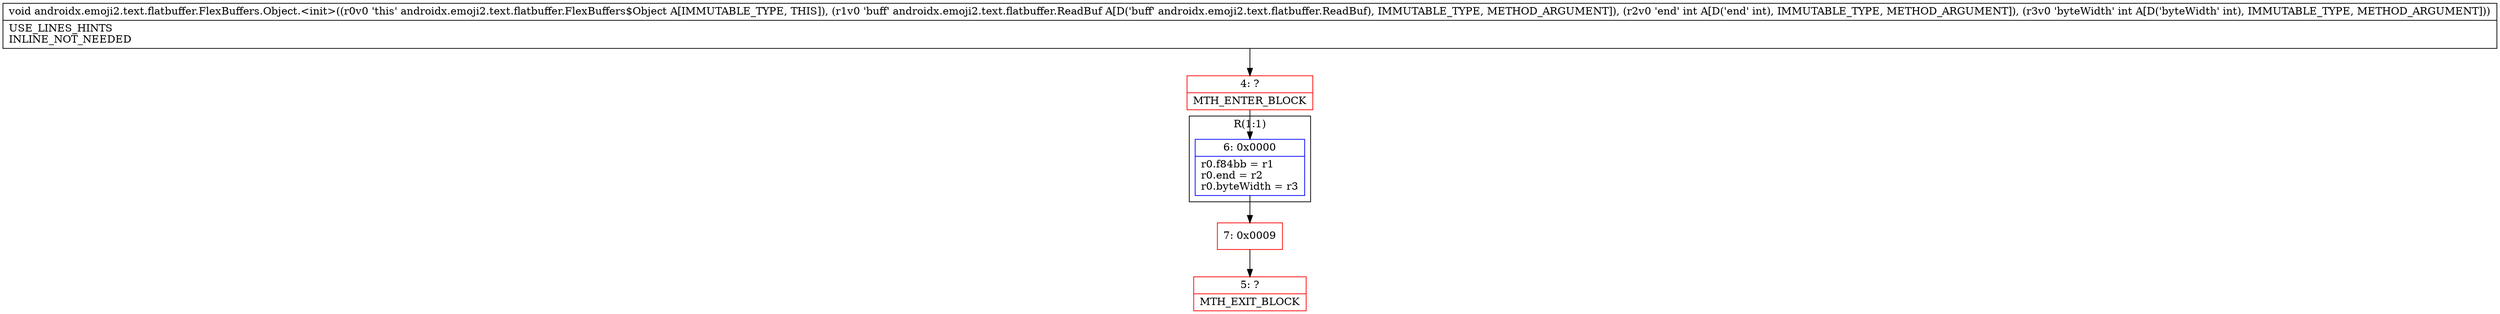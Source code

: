 digraph "CFG forandroidx.emoji2.text.flatbuffer.FlexBuffers.Object.\<init\>(Landroidx\/emoji2\/text\/flatbuffer\/ReadBuf;II)V" {
subgraph cluster_Region_1831762809 {
label = "R(1:1)";
node [shape=record,color=blue];
Node_6 [shape=record,label="{6\:\ 0x0000|r0.f84bb = r1\lr0.end = r2\lr0.byteWidth = r3\l}"];
}
Node_4 [shape=record,color=red,label="{4\:\ ?|MTH_ENTER_BLOCK\l}"];
Node_7 [shape=record,color=red,label="{7\:\ 0x0009}"];
Node_5 [shape=record,color=red,label="{5\:\ ?|MTH_EXIT_BLOCK\l}"];
MethodNode[shape=record,label="{void androidx.emoji2.text.flatbuffer.FlexBuffers.Object.\<init\>((r0v0 'this' androidx.emoji2.text.flatbuffer.FlexBuffers$Object A[IMMUTABLE_TYPE, THIS]), (r1v0 'buff' androidx.emoji2.text.flatbuffer.ReadBuf A[D('buff' androidx.emoji2.text.flatbuffer.ReadBuf), IMMUTABLE_TYPE, METHOD_ARGUMENT]), (r2v0 'end' int A[D('end' int), IMMUTABLE_TYPE, METHOD_ARGUMENT]), (r3v0 'byteWidth' int A[D('byteWidth' int), IMMUTABLE_TYPE, METHOD_ARGUMENT]))  | USE_LINES_HINTS\lINLINE_NOT_NEEDED\l}"];
MethodNode -> Node_4;Node_6 -> Node_7;
Node_4 -> Node_6;
Node_7 -> Node_5;
}


